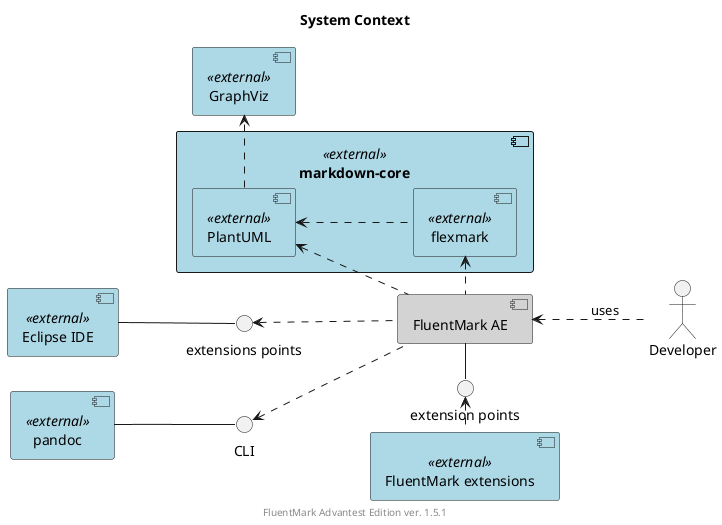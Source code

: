 @startuml
  title System Context
  left to right direction
  
  !define EXTERNAL <<external>> #lightblue

  [GraphViz] EXTERNAL  
  [Eclipse IDE] as Eclipse EXTERNAL    
  [FluentMark AE] as FluentMark #lightgray
  component markdown-core EXTERNAL {
    component flexmark EXTERNAL
    component PlantUML EXTERNAL
  }
  [pandoc] EXTERNAL
  actor Developer
  interface "extensions points" as eep
  interface "extension points" as fep
  [FluentMark extensions] as extensions EXTERNAL
  
  GraphViz <.l. PlantUML
  PlantUML <.. flexmark  
  Eclipse -- () eep
  eep <.. FluentMark 
  PlantUML <. FluentMark
  flexmark <. FluentMark
  pandoc -- () CLI
  CLI <.. [FluentMark]
  FluentMark -() fep
  fep <. extensions
  
  FluentMark <.. Developer : uses
  
  footer FluentMark Advantest Edition ver. 1.5.1
@enduml